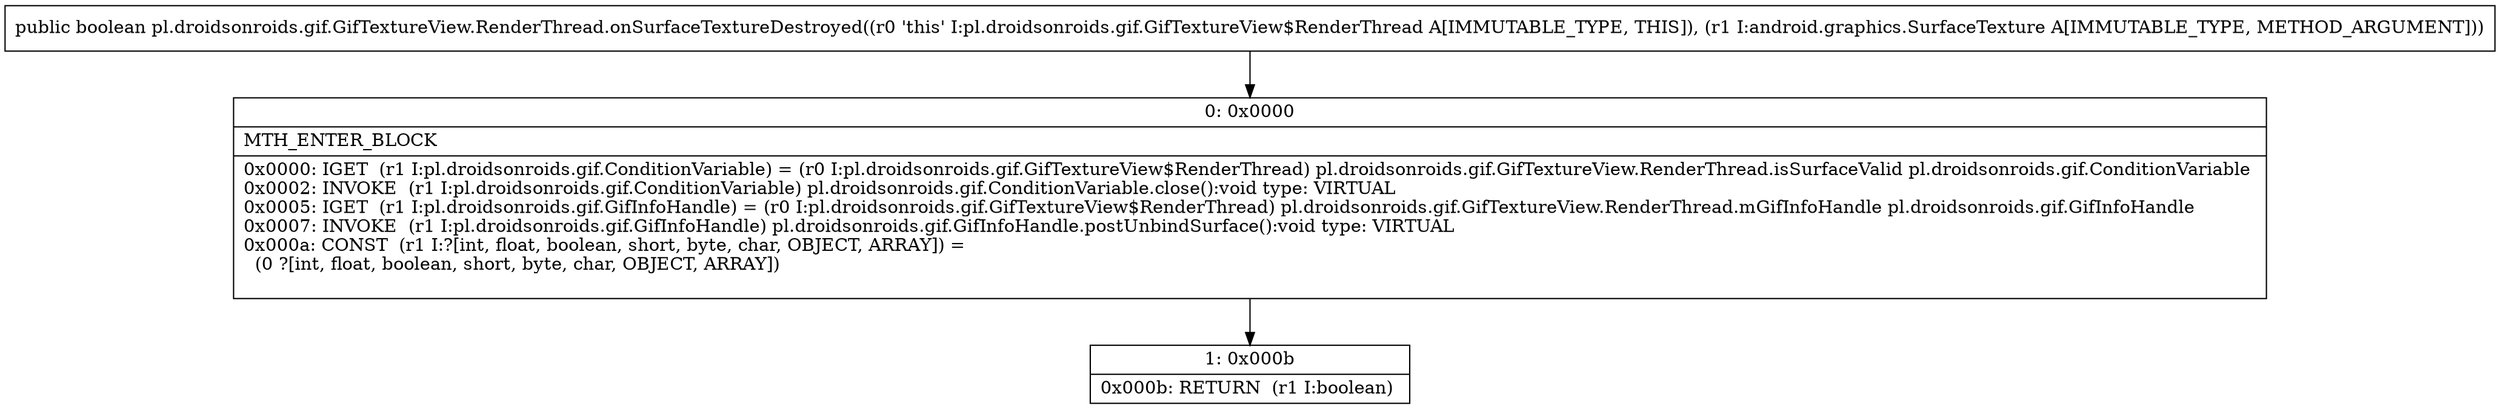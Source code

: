 digraph "CFG forpl.droidsonroids.gif.GifTextureView.RenderThread.onSurfaceTextureDestroyed(Landroid\/graphics\/SurfaceTexture;)Z" {
Node_0 [shape=record,label="{0\:\ 0x0000|MTH_ENTER_BLOCK\l|0x0000: IGET  (r1 I:pl.droidsonroids.gif.ConditionVariable) = (r0 I:pl.droidsonroids.gif.GifTextureView$RenderThread) pl.droidsonroids.gif.GifTextureView.RenderThread.isSurfaceValid pl.droidsonroids.gif.ConditionVariable \l0x0002: INVOKE  (r1 I:pl.droidsonroids.gif.ConditionVariable) pl.droidsonroids.gif.ConditionVariable.close():void type: VIRTUAL \l0x0005: IGET  (r1 I:pl.droidsonroids.gif.GifInfoHandle) = (r0 I:pl.droidsonroids.gif.GifTextureView$RenderThread) pl.droidsonroids.gif.GifTextureView.RenderThread.mGifInfoHandle pl.droidsonroids.gif.GifInfoHandle \l0x0007: INVOKE  (r1 I:pl.droidsonroids.gif.GifInfoHandle) pl.droidsonroids.gif.GifInfoHandle.postUnbindSurface():void type: VIRTUAL \l0x000a: CONST  (r1 I:?[int, float, boolean, short, byte, char, OBJECT, ARRAY]) = \l  (0 ?[int, float, boolean, short, byte, char, OBJECT, ARRAY])\l \l}"];
Node_1 [shape=record,label="{1\:\ 0x000b|0x000b: RETURN  (r1 I:boolean) \l}"];
MethodNode[shape=record,label="{public boolean pl.droidsonroids.gif.GifTextureView.RenderThread.onSurfaceTextureDestroyed((r0 'this' I:pl.droidsonroids.gif.GifTextureView$RenderThread A[IMMUTABLE_TYPE, THIS]), (r1 I:android.graphics.SurfaceTexture A[IMMUTABLE_TYPE, METHOD_ARGUMENT])) }"];
MethodNode -> Node_0;
Node_0 -> Node_1;
}

